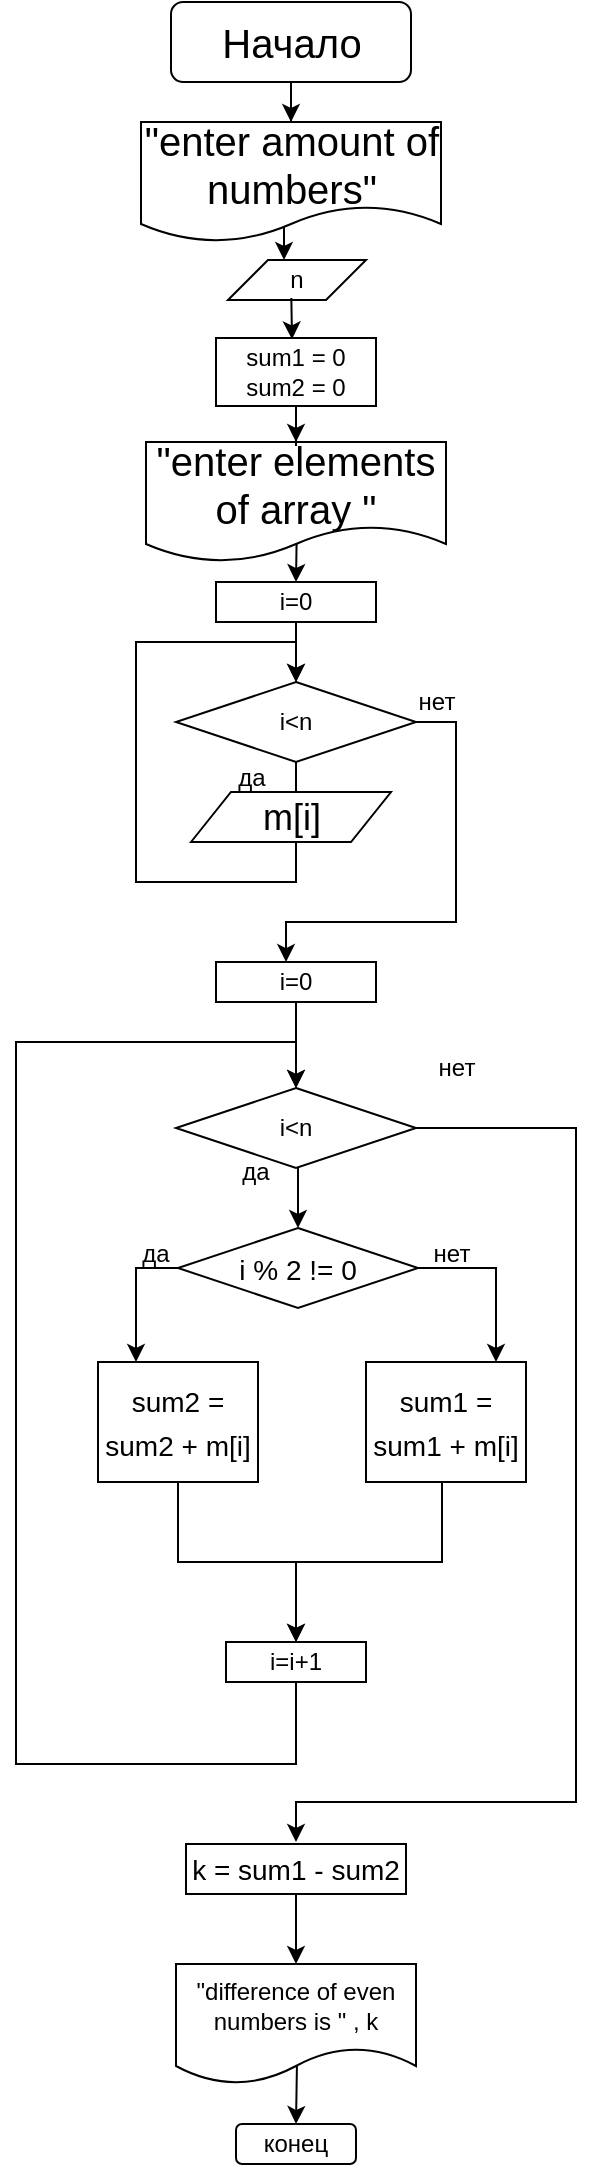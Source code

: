 <mxfile version="15.6.1" type="github">
  <diagram id="C5RBs43oDa-KdzZeNtuy" name="Page-1">
    <mxGraphModel dx="292" dy="574" grid="1" gridSize="20" guides="1" tooltips="1" connect="1" arrows="1" fold="1" page="1" pageScale="1" pageWidth="827" pageHeight="1169" math="0" shadow="0">
      <root>
        <mxCell id="WIyWlLk6GJQsqaUBKTNV-0" />
        <mxCell id="WIyWlLk6GJQsqaUBKTNV-1" parent="WIyWlLk6GJQsqaUBKTNV-0" />
        <mxCell id="6rxGdcta7ztDB5Gd1GuF-130" value="" style="edgeStyle=orthogonalEdgeStyle;rounded=0;orthogonalLoop=1;jettySize=auto;html=1;" parent="WIyWlLk6GJQsqaUBKTNV-1" source="6rxGdcta7ztDB5Gd1GuF-131" target="6rxGdcta7ztDB5Gd1GuF-134" edge="1">
          <mxGeometry relative="1" as="geometry" />
        </mxCell>
        <mxCell id="6rxGdcta7ztDB5Gd1GuF-131" value="i=0" style="whiteSpace=wrap;html=1;rounded=0;" parent="WIyWlLk6GJQsqaUBKTNV-1" vertex="1">
          <mxGeometry x="1260" y="290" width="80" height="20" as="geometry" />
        </mxCell>
        <mxCell id="Hcy6HVX9xFuKbH1JVQTh-3" value="" style="edgeStyle=orthogonalEdgeStyle;rounded=0;orthogonalLoop=1;jettySize=auto;html=1;" parent="WIyWlLk6GJQsqaUBKTNV-1" source="6rxGdcta7ztDB5Gd1GuF-134" edge="1">
          <mxGeometry relative="1" as="geometry">
            <mxPoint x="1300" y="395" as="targetPoint" />
          </mxGeometry>
        </mxCell>
        <mxCell id="41D5uZGfCWX0jDAvpGkn-3" value="" style="edgeStyle=orthogonalEdgeStyle;rounded=0;orthogonalLoop=1;jettySize=auto;html=1;" parent="WIyWlLk6GJQsqaUBKTNV-1" source="6rxGdcta7ztDB5Gd1GuF-134" edge="1">
          <mxGeometry relative="1" as="geometry">
            <mxPoint x="1295.029" y="480.01" as="targetPoint" />
            <Array as="points">
              <mxPoint x="1380" y="360" />
              <mxPoint x="1380" y="460" />
              <mxPoint x="1295" y="460" />
            </Array>
          </mxGeometry>
        </mxCell>
        <mxCell id="6rxGdcta7ztDB5Gd1GuF-134" value="i&amp;lt;n" style="rhombus;whiteSpace=wrap;html=1;rounded=0;" parent="WIyWlLk6GJQsqaUBKTNV-1" vertex="1">
          <mxGeometry x="1240" y="340" width="120" height="40" as="geometry" />
        </mxCell>
        <mxCell id="6rxGdcta7ztDB5Gd1GuF-138" value="да" style="text;html=1;strokeColor=none;fillColor=none;align=center;verticalAlign=middle;whiteSpace=wrap;rounded=0;" parent="WIyWlLk6GJQsqaUBKTNV-1" vertex="1">
          <mxGeometry x="1247.5" y="380" width="60" height="15" as="geometry" />
        </mxCell>
        <mxCell id="6rxGdcta7ztDB5Gd1GuF-165" value="" style="edgeStyle=orthogonalEdgeStyle;rounded=0;orthogonalLoop=1;jettySize=auto;html=1;fontSize=14;" parent="WIyWlLk6GJQsqaUBKTNV-1" source="6rxGdcta7ztDB5Gd1GuF-166" target="6rxGdcta7ztDB5Gd1GuF-171" edge="1">
          <mxGeometry relative="1" as="geometry" />
        </mxCell>
        <mxCell id="6rxGdcta7ztDB5Gd1GuF-166" value="&lt;font style=&quot;font-size: 20px&quot;&gt;Начало&lt;/font&gt;" style="rounded=1;whiteSpace=wrap;html=1;fontSize=12;glass=0;strokeWidth=1;shadow=0;" parent="WIyWlLk6GJQsqaUBKTNV-1" vertex="1">
          <mxGeometry x="1237.5" width="120" height="40" as="geometry" />
        </mxCell>
        <mxCell id="crskzABntKfRAhv5GPo1-17" value="" style="edgeStyle=orthogonalEdgeStyle;rounded=0;orthogonalLoop=1;jettySize=auto;html=1;entryX=0.411;entryY=0;entryDx=0;entryDy=0;entryPerimeter=0;exitX=0.49;exitY=0.839;exitDx=0;exitDy=0;exitPerimeter=0;" edge="1" parent="WIyWlLk6GJQsqaUBKTNV-1" source="6rxGdcta7ztDB5Gd1GuF-171" target="crskzABntKfRAhv5GPo1-11">
          <mxGeometry relative="1" as="geometry">
            <Array as="points">
              <mxPoint x="1294" y="110" />
              <mxPoint x="1294" y="129" />
            </Array>
          </mxGeometry>
        </mxCell>
        <mxCell id="6rxGdcta7ztDB5Gd1GuF-171" value="&lt;font style=&quot;font-size: 20px&quot;&gt;&quot;enter amount of numbers&quot;&lt;/font&gt;" style="shape=document;whiteSpace=wrap;html=1;boundedLbl=1;" parent="WIyWlLk6GJQsqaUBKTNV-1" vertex="1">
          <mxGeometry x="1222.5" y="60" width="150" height="60" as="geometry" />
        </mxCell>
        <mxCell id="crskzABntKfRAhv5GPo1-8" value="" style="edgeStyle=orthogonalEdgeStyle;rounded=0;orthogonalLoop=1;jettySize=auto;html=1;exitX=0.502;exitY=0.84;exitDx=0;exitDy=0;exitPerimeter=0;entryX=0.5;entryY=0;entryDx=0;entryDy=0;" edge="1" parent="WIyWlLk6GJQsqaUBKTNV-1" source="6rxGdcta7ztDB5Gd1GuF-172" target="6rxGdcta7ztDB5Gd1GuF-131">
          <mxGeometry relative="1" as="geometry">
            <mxPoint x="1300" y="287" as="targetPoint" />
          </mxGeometry>
        </mxCell>
        <mxCell id="6rxGdcta7ztDB5Gd1GuF-172" value="&lt;font style=&quot;font-size: 20px&quot;&gt;&quot;enter elements of array &quot;&lt;/font&gt;" style="shape=document;whiteSpace=wrap;html=1;boundedLbl=1;" parent="WIyWlLk6GJQsqaUBKTNV-1" vertex="1">
          <mxGeometry x="1225" y="220" width="150" height="60" as="geometry" />
        </mxCell>
        <mxCell id="41D5uZGfCWX0jDAvpGkn-2" value="" style="edgeStyle=orthogonalEdgeStyle;rounded=0;orthogonalLoop=1;jettySize=auto;html=1;entryX=0.5;entryY=0;entryDx=0;entryDy=0;" parent="WIyWlLk6GJQsqaUBKTNV-1" source="hYBSaN4shtBYQzPBx2wr-6" target="6rxGdcta7ztDB5Gd1GuF-134" edge="1">
          <mxGeometry relative="1" as="geometry">
            <mxPoint x="1320" y="320" as="targetPoint" />
            <Array as="points">
              <mxPoint x="1300" y="440" />
              <mxPoint x="1220" y="440" />
              <mxPoint x="1220" y="320" />
              <mxPoint x="1300" y="320" />
            </Array>
          </mxGeometry>
        </mxCell>
        <mxCell id="hYBSaN4shtBYQzPBx2wr-6" value="&lt;span style=&quot;font-size: 18px&quot;&gt;m[i]&lt;/span&gt;" style="shape=parallelogram;perimeter=parallelogramPerimeter;whiteSpace=wrap;html=1;fixedSize=1;" parent="WIyWlLk6GJQsqaUBKTNV-1" vertex="1">
          <mxGeometry x="1247.5" y="395" width="100" height="25" as="geometry" />
        </mxCell>
        <mxCell id="41D5uZGfCWX0jDAvpGkn-4" value="нет" style="text;html=1;align=center;verticalAlign=middle;resizable=0;points=[];autosize=1;strokeColor=none;fillColor=none;" parent="WIyWlLk6GJQsqaUBKTNV-1" vertex="1">
          <mxGeometry x="1350" y="340" width="40" height="20" as="geometry" />
        </mxCell>
        <mxCell id="41D5uZGfCWX0jDAvpGkn-21" value="" style="edgeStyle=orthogonalEdgeStyle;rounded=0;orthogonalLoop=1;jettySize=auto;html=1;fontSize=14;exitX=0.505;exitY=0.823;exitDx=0;exitDy=0;exitPerimeter=0;startArrow=none;entryX=0.593;entryY=0.014;entryDx=0;entryDy=0;entryPerimeter=0;" parent="WIyWlLk6GJQsqaUBKTNV-1" source="41D5uZGfCWX0jDAvpGkn-26" target="41D5uZGfCWX0jDAvpGkn-26" edge="1">
          <mxGeometry relative="1" as="geometry">
            <mxPoint x="1320" y="1068" as="targetPoint" />
          </mxGeometry>
        </mxCell>
        <mxCell id="41D5uZGfCWX0jDAvpGkn-22" value="" style="edgeStyle=orthogonalEdgeStyle;rounded=0;orthogonalLoop=1;jettySize=auto;html=1;exitX=0.504;exitY=0.833;exitDx=0;exitDy=0;exitPerimeter=0;entryX=0.5;entryY=0;entryDx=0;entryDy=0;" parent="WIyWlLk6GJQsqaUBKTNV-1" source="41D5uZGfCWX0jDAvpGkn-23" target="41D5uZGfCWX0jDAvpGkn-26" edge="1">
          <mxGeometry relative="1" as="geometry">
            <mxPoint x="1320" y="1081" as="targetPoint" />
          </mxGeometry>
        </mxCell>
        <mxCell id="41D5uZGfCWX0jDAvpGkn-23" value="&quot;difference of even numbers is&amp;nbsp;&quot; , k" style="shape=document;whiteSpace=wrap;html=1;boundedLbl=1;" parent="WIyWlLk6GJQsqaUBKTNV-1" vertex="1">
          <mxGeometry x="1240" y="981" width="120" height="60" as="geometry" />
        </mxCell>
        <mxCell id="41D5uZGfCWX0jDAvpGkn-24" value="" style="edgeStyle=orthogonalEdgeStyle;rounded=0;orthogonalLoop=1;jettySize=auto;html=1;fontSize=14;entryX=0.5;entryY=0;entryDx=0;entryDy=0;exitX=0.5;exitY=1;exitDx=0;exitDy=0;" parent="WIyWlLk6GJQsqaUBKTNV-1" source="41D5uZGfCWX0jDAvpGkn-25" target="41D5uZGfCWX0jDAvpGkn-23" edge="1">
          <mxGeometry relative="1" as="geometry">
            <mxPoint x="1320" y="941" as="sourcePoint" />
          </mxGeometry>
        </mxCell>
        <mxCell id="41D5uZGfCWX0jDAvpGkn-25" value="k = sum1 - sum2" style="rounded=0;whiteSpace=wrap;html=1;fontSize=14;" parent="WIyWlLk6GJQsqaUBKTNV-1" vertex="1">
          <mxGeometry x="1245" y="921" width="110" height="25" as="geometry" />
        </mxCell>
        <mxCell id="41D5uZGfCWX0jDAvpGkn-26" value="конец" style="rounded=1;whiteSpace=wrap;html=1;" parent="WIyWlLk6GJQsqaUBKTNV-1" vertex="1">
          <mxGeometry x="1270" y="1061" width="60" height="20" as="geometry" />
        </mxCell>
        <mxCell id="41D5uZGfCWX0jDAvpGkn-51" value="" style="edgeStyle=orthogonalEdgeStyle;rounded=0;orthogonalLoop=1;jettySize=auto;html=1;" parent="WIyWlLk6GJQsqaUBKTNV-1" source="41D5uZGfCWX0jDAvpGkn-27" target="41D5uZGfCWX0jDAvpGkn-42" edge="1">
          <mxGeometry relative="1" as="geometry">
            <mxPoint x="1300" y="540" as="targetPoint" />
            <Array as="points">
              <mxPoint x="1300" y="881" />
              <mxPoint x="1160" y="881" />
              <mxPoint x="1160" y="520" />
              <mxPoint x="1300" y="520" />
            </Array>
          </mxGeometry>
        </mxCell>
        <mxCell id="41D5uZGfCWX0jDAvpGkn-27" value="i=i+1" style="rounded=0;whiteSpace=wrap;html=1;" parent="WIyWlLk6GJQsqaUBKTNV-1" vertex="1">
          <mxGeometry x="1265" y="820" width="70" height="20" as="geometry" />
        </mxCell>
        <mxCell id="41D5uZGfCWX0jDAvpGkn-48" value="" style="edgeStyle=orthogonalEdgeStyle;rounded=0;orthogonalLoop=1;jettySize=auto;html=1;" parent="WIyWlLk6GJQsqaUBKTNV-1" source="41D5uZGfCWX0jDAvpGkn-30" target="41D5uZGfCWX0jDAvpGkn-27" edge="1">
          <mxGeometry relative="1" as="geometry" />
        </mxCell>
        <mxCell id="41D5uZGfCWX0jDAvpGkn-30" value="&lt;font style=&quot;font-size: 14px&quot;&gt;sum2 = sum2 + m[i]&lt;/font&gt;" style="whiteSpace=wrap;html=1;fontSize=18;" parent="WIyWlLk6GJQsqaUBKTNV-1" vertex="1">
          <mxGeometry x="1201" y="680" width="80" height="60" as="geometry" />
        </mxCell>
        <mxCell id="41D5uZGfCWX0jDAvpGkn-47" value="" style="edgeStyle=orthogonalEdgeStyle;rounded=0;orthogonalLoop=1;jettySize=auto;html=1;" parent="WIyWlLk6GJQsqaUBKTNV-1" source="41D5uZGfCWX0jDAvpGkn-32" target="41D5uZGfCWX0jDAvpGkn-27" edge="1">
          <mxGeometry relative="1" as="geometry">
            <Array as="points">
              <mxPoint x="1373" y="780" />
              <mxPoint x="1300" y="780" />
            </Array>
          </mxGeometry>
        </mxCell>
        <mxCell id="41D5uZGfCWX0jDAvpGkn-32" value="&lt;font style=&quot;font-size: 14px&quot;&gt;sum1 = sum1 + m[i]&lt;/font&gt;" style="whiteSpace=wrap;html=1;fontSize=18;" parent="WIyWlLk6GJQsqaUBKTNV-1" vertex="1">
          <mxGeometry x="1335" y="680" width="80" height="60" as="geometry" />
        </mxCell>
        <mxCell id="41D5uZGfCWX0jDAvpGkn-33" value="да" style="text;html=1;strokeColor=none;fillColor=none;align=center;verticalAlign=middle;whiteSpace=wrap;rounded=0;" parent="WIyWlLk6GJQsqaUBKTNV-1" vertex="1">
          <mxGeometry x="1200" y="611" width="60" height="30" as="geometry" />
        </mxCell>
        <mxCell id="41D5uZGfCWX0jDAvpGkn-34" value="нет" style="text;html=1;strokeColor=none;fillColor=none;align=center;verticalAlign=middle;whiteSpace=wrap;rounded=0;" parent="WIyWlLk6GJQsqaUBKTNV-1" vertex="1">
          <mxGeometry x="1347.5" y="611" width="60" height="30" as="geometry" />
        </mxCell>
        <mxCell id="41D5uZGfCWX0jDAvpGkn-53" value="" style="edgeStyle=orthogonalEdgeStyle;rounded=0;orthogonalLoop=1;jettySize=auto;html=1;" parent="WIyWlLk6GJQsqaUBKTNV-1" source="41D5uZGfCWX0jDAvpGkn-35" edge="1">
          <mxGeometry relative="1" as="geometry">
            <mxPoint x="1220" y="680" as="targetPoint" />
            <Array as="points">
              <mxPoint x="1220" y="633" />
              <mxPoint x="1220" y="680" />
            </Array>
          </mxGeometry>
        </mxCell>
        <mxCell id="41D5uZGfCWX0jDAvpGkn-54" value="" style="edgeStyle=orthogonalEdgeStyle;rounded=0;orthogonalLoop=1;jettySize=auto;html=1;" parent="WIyWlLk6GJQsqaUBKTNV-1" source="41D5uZGfCWX0jDAvpGkn-35" edge="1">
          <mxGeometry relative="1" as="geometry">
            <mxPoint x="1400" y="680" as="targetPoint" />
            <Array as="points">
              <mxPoint x="1400" y="633" />
              <mxPoint x="1400" y="680" />
            </Array>
          </mxGeometry>
        </mxCell>
        <mxCell id="41D5uZGfCWX0jDAvpGkn-35" value="&lt;font style=&quot;font-size: 14px&quot;&gt;i % 2 != 0&lt;/font&gt;" style="rhombus;whiteSpace=wrap;html=1;fontSize=18;" parent="WIyWlLk6GJQsqaUBKTNV-1" vertex="1">
          <mxGeometry x="1241" y="613" width="120" height="40" as="geometry" />
        </mxCell>
        <mxCell id="41D5uZGfCWX0jDAvpGkn-52" value="" style="edgeStyle=orthogonalEdgeStyle;rounded=0;orthogonalLoop=1;jettySize=auto;html=1;" parent="WIyWlLk6GJQsqaUBKTNV-1" source="41D5uZGfCWX0jDAvpGkn-41" target="41D5uZGfCWX0jDAvpGkn-42" edge="1">
          <mxGeometry relative="1" as="geometry" />
        </mxCell>
        <mxCell id="41D5uZGfCWX0jDAvpGkn-41" value="i=0" style="whiteSpace=wrap;html=1;rounded=0;" parent="WIyWlLk6GJQsqaUBKTNV-1" vertex="1">
          <mxGeometry x="1260" y="480" width="80" height="20" as="geometry" />
        </mxCell>
        <mxCell id="41D5uZGfCWX0jDAvpGkn-45" value="" style="edgeStyle=orthogonalEdgeStyle;rounded=0;orthogonalLoop=1;jettySize=auto;html=1;" parent="WIyWlLk6GJQsqaUBKTNV-1" source="41D5uZGfCWX0jDAvpGkn-42" target="41D5uZGfCWX0jDAvpGkn-35" edge="1">
          <mxGeometry relative="1" as="geometry">
            <Array as="points">
              <mxPoint x="1301" y="603" />
              <mxPoint x="1301" y="603" />
            </Array>
          </mxGeometry>
        </mxCell>
        <mxCell id="41D5uZGfCWX0jDAvpGkn-57" value="" style="edgeStyle=orthogonalEdgeStyle;rounded=0;orthogonalLoop=1;jettySize=auto;html=1;" parent="WIyWlLk6GJQsqaUBKTNV-1" source="41D5uZGfCWX0jDAvpGkn-42" edge="1">
          <mxGeometry relative="1" as="geometry">
            <mxPoint x="1300" y="920" as="targetPoint" />
            <Array as="points">
              <mxPoint x="1440" y="563" />
              <mxPoint x="1440" y="900" />
              <mxPoint x="1300" y="900" />
            </Array>
          </mxGeometry>
        </mxCell>
        <mxCell id="41D5uZGfCWX0jDAvpGkn-42" value="i&amp;lt;n" style="rhombus;whiteSpace=wrap;html=1;rounded=0;" parent="WIyWlLk6GJQsqaUBKTNV-1" vertex="1">
          <mxGeometry x="1240" y="543" width="120" height="40" as="geometry" />
        </mxCell>
        <mxCell id="41D5uZGfCWX0jDAvpGkn-55" value="да" style="text;html=1;strokeColor=none;fillColor=none;align=center;verticalAlign=middle;whiteSpace=wrap;rounded=0;" parent="WIyWlLk6GJQsqaUBKTNV-1" vertex="1">
          <mxGeometry x="1250" y="570" width="60" height="30" as="geometry" />
        </mxCell>
        <mxCell id="41D5uZGfCWX0jDAvpGkn-56" value="нет" style="text;html=1;align=center;verticalAlign=middle;resizable=0;points=[];autosize=1;strokeColor=none;fillColor=none;" parent="WIyWlLk6GJQsqaUBKTNV-1" vertex="1">
          <mxGeometry x="1360" y="523" width="40" height="20" as="geometry" />
        </mxCell>
        <mxCell id="crskzABntKfRAhv5GPo1-5" value="" style="edgeStyle=orthogonalEdgeStyle;rounded=0;orthogonalLoop=1;jettySize=auto;html=1;" edge="1" parent="WIyWlLk6GJQsqaUBKTNV-1" source="crskzABntKfRAhv5GPo1-2" target="6rxGdcta7ztDB5Gd1GuF-172">
          <mxGeometry relative="1" as="geometry" />
        </mxCell>
        <mxCell id="crskzABntKfRAhv5GPo1-2" value="sum1 = 0&lt;br&gt;sum2 = 0" style="rounded=0;whiteSpace=wrap;html=1;" vertex="1" parent="WIyWlLk6GJQsqaUBKTNV-1">
          <mxGeometry x="1260" y="168" width="80" height="34" as="geometry" />
        </mxCell>
        <mxCell id="crskzABntKfRAhv5GPo1-11" value="n" style="shape=parallelogram;perimeter=parallelogramPerimeter;whiteSpace=wrap;html=1;fixedSize=1;" vertex="1" parent="WIyWlLk6GJQsqaUBKTNV-1">
          <mxGeometry x="1266" y="129" width="69" height="20" as="geometry" />
        </mxCell>
        <mxCell id="crskzABntKfRAhv5GPo1-15" value="" style="edgeStyle=orthogonalEdgeStyle;rounded=0;orthogonalLoop=1;jettySize=auto;html=1;startArrow=none;exitX=0.459;exitY=0.95;exitDx=0;exitDy=0;exitPerimeter=0;entryX=0.475;entryY=0.02;entryDx=0;entryDy=0;entryPerimeter=0;" edge="1" parent="WIyWlLk6GJQsqaUBKTNV-1" source="crskzABntKfRAhv5GPo1-11" target="crskzABntKfRAhv5GPo1-2">
          <mxGeometry relative="1" as="geometry">
            <mxPoint x="1320.5" y="160" as="sourcePoint" />
            <mxPoint x="1298" y="150" as="targetPoint" />
            <Array as="points">
              <mxPoint x="1298" y="150" />
            </Array>
          </mxGeometry>
        </mxCell>
      </root>
    </mxGraphModel>
  </diagram>
</mxfile>
